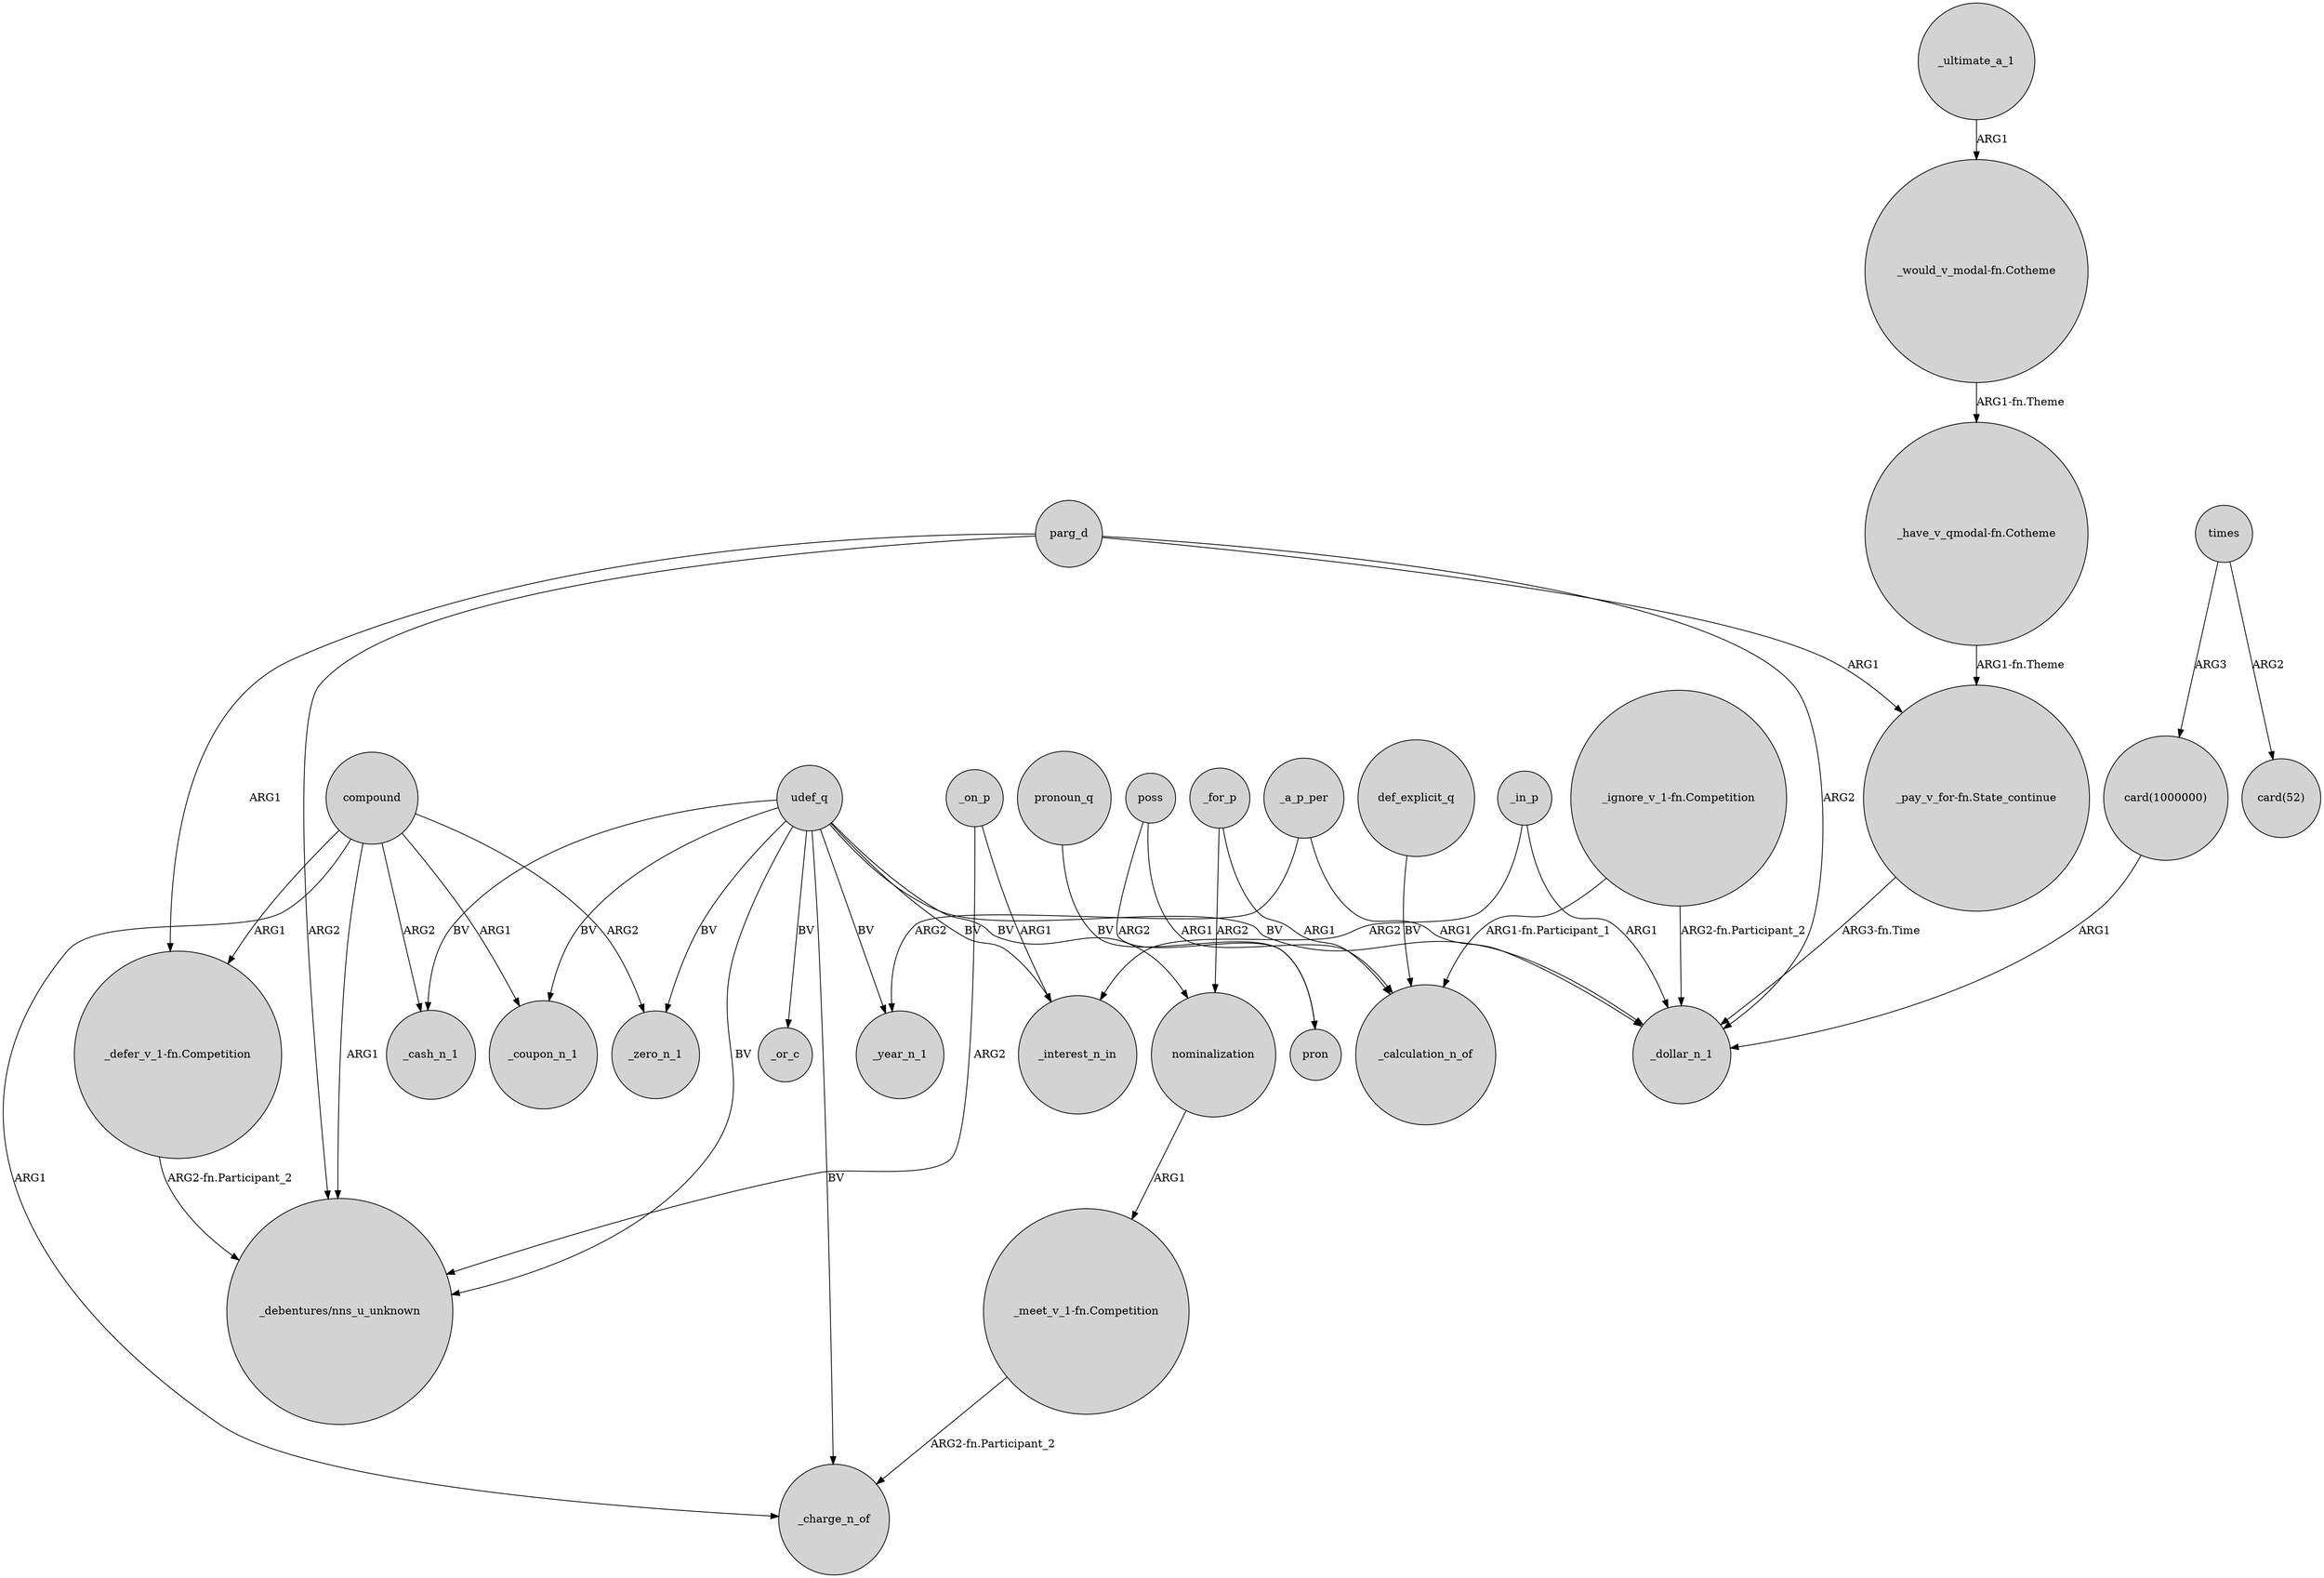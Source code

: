 digraph {
	node [shape=circle style=filled]
	_ultimate_a_1 -> "_would_v_modal-fn.Cotheme" [label=ARG1]
	compound -> _coupon_n_1 [label=ARG1]
	parg_d -> _dollar_n_1 [label=ARG2]
	udef_q -> _cash_n_1 [label=BV]
	poss -> _calculation_n_of [label=ARG1]
	compound -> _cash_n_1 [label=ARG2]
	times -> "card(52)" [label=ARG2]
	udef_q -> _zero_n_1 [label=BV]
	udef_q -> nominalization [label=BV]
	"_would_v_modal-fn.Cotheme" -> "_have_v_qmodal-fn.Cotheme" [label="ARG1-fn.Theme"]
	times -> "card(1000000)" [label=ARG3]
	_a_p_per -> _year_n_1 [label=ARG2]
	_on_p -> _interest_n_in [label=ARG1]
	def_explicit_q -> _calculation_n_of [label=BV]
	udef_q -> _or_c [label=BV]
	"_have_v_qmodal-fn.Cotheme" -> "_pay_v_for-fn.State_continue" [label="ARG1-fn.Theme"]
	pronoun_q -> pron [label=BV]
	compound -> _charge_n_of [label=ARG1]
	_in_p -> _dollar_n_1 [label=ARG1]
	poss -> pron [label=ARG2]
	"_ignore_v_1-fn.Competition" -> _calculation_n_of [label="ARG1-fn.Participant_1"]
	_in_p -> _interest_n_in [label=ARG2]
	"_ignore_v_1-fn.Competition" -> _dollar_n_1 [label="ARG2-fn.Participant_2"]
	parg_d -> "_debentures/nns_u_unknown" [label=ARG2]
	compound -> "_defer_v_1-fn.Competition" [label=ARG1]
	"_meet_v_1-fn.Competition" -> _charge_n_of [label="ARG2-fn.Participant_2"]
	"_pay_v_for-fn.State_continue" -> _dollar_n_1 [label="ARG3-fn.Time"]
	udef_q -> _coupon_n_1 [label=BV]
	_for_p -> nominalization [label=ARG2]
	udef_q -> _dollar_n_1 [label=BV]
	"card(1000000)" -> _dollar_n_1 [label=ARG1]
	udef_q -> _charge_n_of [label=BV]
	_a_p_per -> _dollar_n_1 [label=ARG1]
	compound -> _zero_n_1 [label=ARG2]
	parg_d -> "_pay_v_for-fn.State_continue" [label=ARG1]
	udef_q -> _interest_n_in [label=BV]
	udef_q -> _year_n_1 [label=BV]
	udef_q -> "_debentures/nns_u_unknown" [label=BV]
	compound -> "_debentures/nns_u_unknown" [label=ARG1]
	nominalization -> "_meet_v_1-fn.Competition" [label=ARG1]
	_on_p -> "_debentures/nns_u_unknown" [label=ARG2]
	_for_p -> _calculation_n_of [label=ARG1]
	parg_d -> "_defer_v_1-fn.Competition" [label=ARG1]
	"_defer_v_1-fn.Competition" -> "_debentures/nns_u_unknown" [label="ARG2-fn.Participant_2"]
}
